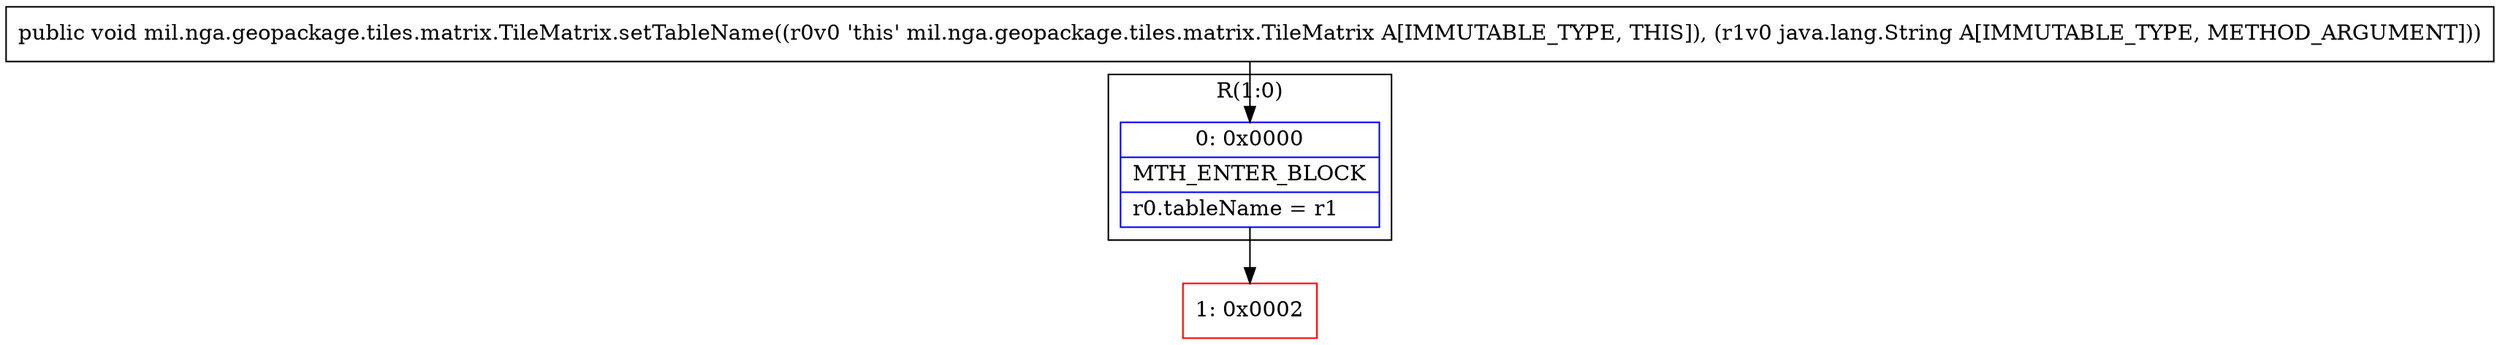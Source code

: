 digraph "CFG formil.nga.geopackage.tiles.matrix.TileMatrix.setTableName(Ljava\/lang\/String;)V" {
subgraph cluster_Region_2022131436 {
label = "R(1:0)";
node [shape=record,color=blue];
Node_0 [shape=record,label="{0\:\ 0x0000|MTH_ENTER_BLOCK\l|r0.tableName = r1\l}"];
}
Node_1 [shape=record,color=red,label="{1\:\ 0x0002}"];
MethodNode[shape=record,label="{public void mil.nga.geopackage.tiles.matrix.TileMatrix.setTableName((r0v0 'this' mil.nga.geopackage.tiles.matrix.TileMatrix A[IMMUTABLE_TYPE, THIS]), (r1v0 java.lang.String A[IMMUTABLE_TYPE, METHOD_ARGUMENT])) }"];
MethodNode -> Node_0;
Node_0 -> Node_1;
}


